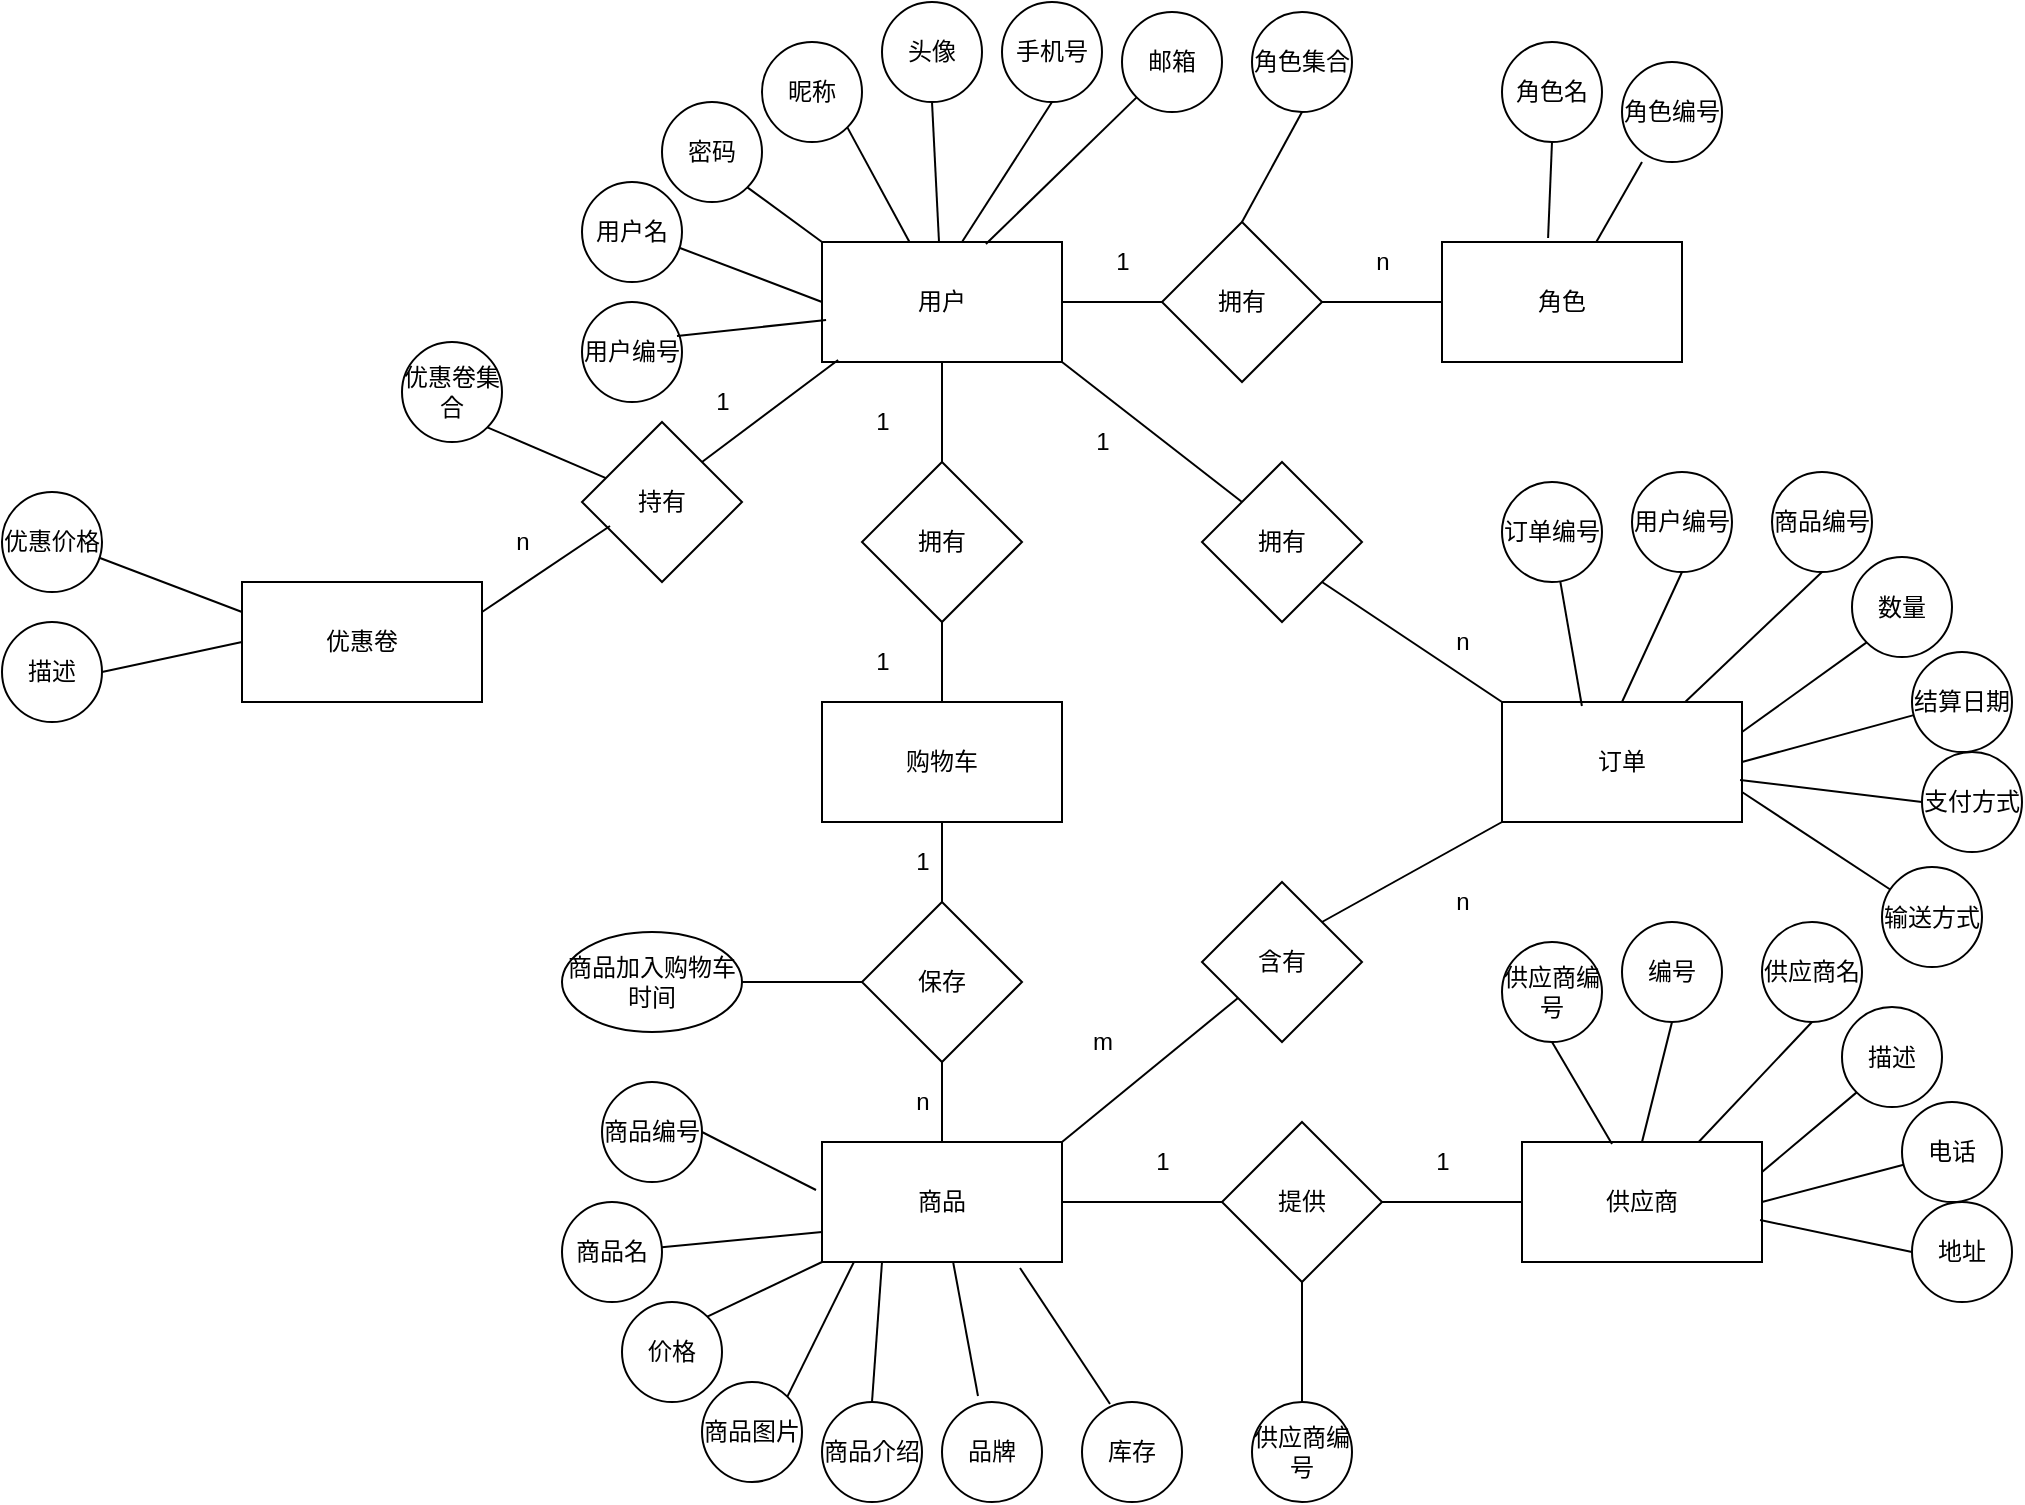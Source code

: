 <mxfile version="12.2.4" pages="1"><diagram id="3CTmntE-DnpAWbmtF1Go" name="Page-1"><mxGraphModel dx="1734" dy="1755" grid="1" gridSize="10" guides="1" tooltips="1" connect="1" arrows="1" fold="1" page="1" pageScale="1" pageWidth="850" pageHeight="1100" math="0" shadow="0"><root><mxCell id="0"/><mxCell id="1" parent="0"/><mxCell id="geHw8bZsLVADMoeQHqNQ-13" value="" style="edgeStyle=orthogonalEdgeStyle;rounded=0;orthogonalLoop=1;jettySize=auto;html=1;endArrow=none;endFill=0;" parent="1" source="geHw8bZsLVADMoeQHqNQ-2" target="geHw8bZsLVADMoeQHqNQ-12" edge="1"><mxGeometry relative="1" as="geometry"/></mxCell><mxCell id="geHw8bZsLVADMoeQHqNQ-2" value="用户" style="rounded=0;whiteSpace=wrap;html=1;" parent="1" vertex="1"><mxGeometry x="100" y="50" width="120" height="60" as="geometry"/></mxCell><mxCell id="geHw8bZsLVADMoeQHqNQ-3" value="角色" style="rounded=0;whiteSpace=wrap;html=1;" parent="1" vertex="1"><mxGeometry x="410" y="50" width="120" height="60" as="geometry"/></mxCell><mxCell id="geHw8bZsLVADMoeQHqNQ-9" value="" style="edgeStyle=orthogonalEdgeStyle;rounded=0;orthogonalLoop=1;jettySize=auto;html=1;endArrow=none;endFill=0;" parent="1" source="geHw8bZsLVADMoeQHqNQ-4" target="geHw8bZsLVADMoeQHqNQ-3" edge="1"><mxGeometry relative="1" as="geometry"/></mxCell><mxCell id="geHw8bZsLVADMoeQHqNQ-4" value="拥有" style="rhombus;whiteSpace=wrap;html=1;" parent="1" vertex="1"><mxGeometry x="270" y="40" width="80" height="80" as="geometry"/></mxCell><mxCell id="geHw8bZsLVADMoeQHqNQ-8" value="" style="endArrow=none;html=1;rounded=0;exitX=1;exitY=0.5;exitDx=0;exitDy=0;entryX=0;entryY=0.5;entryDx=0;entryDy=0;" parent="1" source="geHw8bZsLVADMoeQHqNQ-2" target="geHw8bZsLVADMoeQHqNQ-4" edge="1"><mxGeometry width="50" height="50" relative="1" as="geometry"><mxPoint x="230" y="140" as="sourcePoint"/><mxPoint x="280" y="90" as="targetPoint"/></mxGeometry></mxCell><mxCell id="geHw8bZsLVADMoeQHqNQ-10" value="1" style="text;html=1;align=center;verticalAlign=middle;resizable=0;points=[];autosize=1;strokeColor=none;fillColor=none;" parent="1" vertex="1"><mxGeometry x="240" y="50" width="20" height="20" as="geometry"/></mxCell><mxCell id="geHw8bZsLVADMoeQHqNQ-11" value="n" style="text;html=1;align=center;verticalAlign=middle;resizable=0;points=[];autosize=1;strokeColor=none;fillColor=none;" parent="1" vertex="1"><mxGeometry x="370" y="50" width="20" height="20" as="geometry"/></mxCell><mxCell id="geHw8bZsLVADMoeQHqNQ-16" value="" style="edgeStyle=orthogonalEdgeStyle;rounded=0;orthogonalLoop=1;jettySize=auto;html=1;endArrow=none;endFill=0;" parent="1" source="geHw8bZsLVADMoeQHqNQ-12" target="geHw8bZsLVADMoeQHqNQ-15" edge="1"><mxGeometry relative="1" as="geometry"/></mxCell><mxCell id="geHw8bZsLVADMoeQHqNQ-12" value="拥有" style="rhombus;whiteSpace=wrap;html=1;" parent="1" vertex="1"><mxGeometry x="120" y="160" width="80" height="80" as="geometry"/></mxCell><mxCell id="geHw8bZsLVADMoeQHqNQ-14" value="1" style="text;html=1;align=center;verticalAlign=middle;resizable=0;points=[];autosize=1;strokeColor=none;fillColor=none;" parent="1" vertex="1"><mxGeometry x="120" y="130" width="20" height="20" as="geometry"/></mxCell><mxCell id="geHw8bZsLVADMoeQHqNQ-19" value="" style="edgeStyle=orthogonalEdgeStyle;rounded=0;orthogonalLoop=1;jettySize=auto;html=1;endArrow=none;endFill=0;" parent="1" source="geHw8bZsLVADMoeQHqNQ-15" target="geHw8bZsLVADMoeQHqNQ-18" edge="1"><mxGeometry relative="1" as="geometry"/></mxCell><mxCell id="geHw8bZsLVADMoeQHqNQ-15" value="购物车" style="whiteSpace=wrap;html=1;" parent="1" vertex="1"><mxGeometry x="100" y="280" width="120" height="60" as="geometry"/></mxCell><mxCell id="geHw8bZsLVADMoeQHqNQ-17" value="1" style="text;html=1;align=center;verticalAlign=middle;resizable=0;points=[];autosize=1;strokeColor=none;fillColor=none;" parent="1" vertex="1"><mxGeometry x="120" y="250" width="20" height="20" as="geometry"/></mxCell><mxCell id="geHw8bZsLVADMoeQHqNQ-21" value="" style="edgeStyle=orthogonalEdgeStyle;rounded=0;orthogonalLoop=1;jettySize=auto;html=1;endArrow=none;endFill=0;" parent="1" source="geHw8bZsLVADMoeQHqNQ-18" target="geHw8bZsLVADMoeQHqNQ-20" edge="1"><mxGeometry relative="1" as="geometry"/></mxCell><mxCell id="geHw8bZsLVADMoeQHqNQ-18" value="保存" style="rhombus;whiteSpace=wrap;html=1;" parent="1" vertex="1"><mxGeometry x="120" y="380" width="80" height="80" as="geometry"/></mxCell><mxCell id="geHw8bZsLVADMoeQHqNQ-20" value="商品" style="whiteSpace=wrap;html=1;" parent="1" vertex="1"><mxGeometry x="100" y="500" width="120" height="60" as="geometry"/></mxCell><mxCell id="geHw8bZsLVADMoeQHqNQ-22" value="1" style="text;html=1;align=center;verticalAlign=middle;resizable=0;points=[];autosize=1;strokeColor=none;fillColor=none;" parent="1" vertex="1"><mxGeometry x="140" y="350" width="20" height="20" as="geometry"/></mxCell><mxCell id="geHw8bZsLVADMoeQHqNQ-23" value="n" style="text;html=1;align=center;verticalAlign=middle;resizable=0;points=[];autosize=1;strokeColor=none;fillColor=none;" parent="1" vertex="1"><mxGeometry x="140" y="470" width="20" height="20" as="geometry"/></mxCell><mxCell id="geHw8bZsLVADMoeQHqNQ-27" value="" style="edgeStyle=orthogonalEdgeStyle;rounded=0;orthogonalLoop=1;jettySize=auto;html=1;endArrow=none;endFill=0;" parent="1" source="geHw8bZsLVADMoeQHqNQ-24" target="geHw8bZsLVADMoeQHqNQ-20" edge="1"><mxGeometry relative="1" as="geometry"/></mxCell><mxCell id="geHw8bZsLVADMoeQHqNQ-119" value="" style="edgeStyle=orthogonalEdgeStyle;rounded=0;orthogonalLoop=1;jettySize=auto;html=1;endArrow=none;endFill=0;" parent="1" source="geHw8bZsLVADMoeQHqNQ-24" target="geHw8bZsLVADMoeQHqNQ-106" edge="1"><mxGeometry relative="1" as="geometry"/></mxCell><mxCell id="geHw8bZsLVADMoeQHqNQ-135" style="edgeStyle=orthogonalEdgeStyle;rounded=0;orthogonalLoop=1;jettySize=auto;html=1;exitX=0.5;exitY=1;exitDx=0;exitDy=0;entryX=0.5;entryY=0;entryDx=0;entryDy=0;endArrow=none;endFill=0;" parent="1" source="geHw8bZsLVADMoeQHqNQ-24" target="geHw8bZsLVADMoeQHqNQ-134" edge="1"><mxGeometry relative="1" as="geometry"/></mxCell><mxCell id="geHw8bZsLVADMoeQHqNQ-24" value="提供" style="rhombus;whiteSpace=wrap;html=1;" parent="1" vertex="1"><mxGeometry x="300" y="490" width="80" height="80" as="geometry"/></mxCell><mxCell id="geHw8bZsLVADMoeQHqNQ-28" value="1" style="text;html=1;align=center;verticalAlign=middle;resizable=0;points=[];autosize=1;strokeColor=none;fillColor=none;" parent="1" vertex="1"><mxGeometry x="260" y="500" width="20" height="20" as="geometry"/></mxCell><mxCell id="geHw8bZsLVADMoeQHqNQ-29" value="1" style="text;html=1;align=center;verticalAlign=middle;resizable=0;points=[];autosize=1;strokeColor=none;fillColor=none;" parent="1" vertex="1"><mxGeometry x="400" y="500" width="20" height="20" as="geometry"/></mxCell><mxCell id="geHw8bZsLVADMoeQHqNQ-30" value="订单" style="whiteSpace=wrap;html=1;" parent="1" vertex="1"><mxGeometry x="440" y="280" width="120" height="60" as="geometry"/></mxCell><mxCell id="geHw8bZsLVADMoeQHqNQ-31" value="拥有" style="rhombus;whiteSpace=wrap;html=1;" parent="1" vertex="1"><mxGeometry x="290" y="160" width="80" height="80" as="geometry"/></mxCell><mxCell id="geHw8bZsLVADMoeQHqNQ-34" value="" style="endArrow=none;html=1;rounded=0;entryX=0;entryY=0;entryDx=0;entryDy=0;exitX=1;exitY=1;exitDx=0;exitDy=0;" parent="1" source="geHw8bZsLVADMoeQHqNQ-31" target="geHw8bZsLVADMoeQHqNQ-30" edge="1"><mxGeometry width="50" height="50" relative="1" as="geometry"><mxPoint x="355" y="280" as="sourcePoint"/><mxPoint x="405" y="230" as="targetPoint"/></mxGeometry></mxCell><mxCell id="geHw8bZsLVADMoeQHqNQ-35" value="" style="endArrow=none;html=1;rounded=0;entryX=0;entryY=0;entryDx=0;entryDy=0;exitX=1;exitY=1;exitDx=0;exitDy=0;" parent="1" source="geHw8bZsLVADMoeQHqNQ-2" target="geHw8bZsLVADMoeQHqNQ-31" edge="1"><mxGeometry width="50" height="50" relative="1" as="geometry"><mxPoint x="220" y="180" as="sourcePoint"/><mxPoint x="270" y="130" as="targetPoint"/></mxGeometry></mxCell><mxCell id="geHw8bZsLVADMoeQHqNQ-36" value="1" style="text;html=1;align=center;verticalAlign=middle;resizable=0;points=[];autosize=1;strokeColor=none;fillColor=none;" parent="1" vertex="1"><mxGeometry x="230" y="140" width="20" height="20" as="geometry"/></mxCell><mxCell id="geHw8bZsLVADMoeQHqNQ-37" value="n" style="text;html=1;align=center;verticalAlign=middle;resizable=0;points=[];autosize=1;strokeColor=none;fillColor=none;" parent="1" vertex="1"><mxGeometry x="410" y="240" width="20" height="20" as="geometry"/></mxCell><mxCell id="geHw8bZsLVADMoeQHqNQ-38" value="含有" style="rhombus;whiteSpace=wrap;html=1;" parent="1" vertex="1"><mxGeometry x="290" y="370" width="80" height="80" as="geometry"/></mxCell><mxCell id="geHw8bZsLVADMoeQHqNQ-41" value="" style="endArrow=none;html=1;rounded=0;exitX=1;exitY=0;exitDx=0;exitDy=0;" parent="1" source="geHw8bZsLVADMoeQHqNQ-20" target="geHw8bZsLVADMoeQHqNQ-38" edge="1"><mxGeometry width="50" height="50" relative="1" as="geometry"><mxPoint x="200" y="490" as="sourcePoint"/><mxPoint x="250" y="440" as="targetPoint"/></mxGeometry></mxCell><mxCell id="geHw8bZsLVADMoeQHqNQ-42" value="" style="endArrow=none;html=1;rounded=0;entryX=0;entryY=1;entryDx=0;entryDy=0;exitX=1;exitY=0;exitDx=0;exitDy=0;" parent="1" source="geHw8bZsLVADMoeQHqNQ-38" target="geHw8bZsLVADMoeQHqNQ-30" edge="1"><mxGeometry width="50" height="50" relative="1" as="geometry"><mxPoint x="430" y="410" as="sourcePoint"/><mxPoint x="480" y="360" as="targetPoint"/></mxGeometry></mxCell><mxCell id="geHw8bZsLVADMoeQHqNQ-43" value="n" style="text;html=1;align=center;verticalAlign=middle;resizable=0;points=[];autosize=1;strokeColor=none;fillColor=none;" parent="1" vertex="1"><mxGeometry x="410" y="370" width="20" height="20" as="geometry"/></mxCell><mxCell id="geHw8bZsLVADMoeQHqNQ-44" value="m" style="text;html=1;align=center;verticalAlign=middle;resizable=0;points=[];autosize=1;strokeColor=none;fillColor=none;" parent="1" vertex="1"><mxGeometry x="225" y="440" width="30" height="20" as="geometry"/></mxCell><mxCell id="geHw8bZsLVADMoeQHqNQ-46" value="" style="edgeStyle=orthogonalEdgeStyle;rounded=0;orthogonalLoop=1;jettySize=auto;html=1;endArrow=none;endFill=0;" parent="1" source="geHw8bZsLVADMoeQHqNQ-45" target="geHw8bZsLVADMoeQHqNQ-18" edge="1"><mxGeometry relative="1" as="geometry"/></mxCell><mxCell id="geHw8bZsLVADMoeQHqNQ-45" value="商品加入购物车时间" style="ellipse;whiteSpace=wrap;html=1;" parent="1" vertex="1"><mxGeometry x="-30" y="395" width="90" height="50" as="geometry"/></mxCell><mxCell id="geHw8bZsLVADMoeQHqNQ-47" value="用户名" style="ellipse;whiteSpace=wrap;html=1;" parent="1" vertex="1"><mxGeometry x="-20" y="20" width="50" height="50" as="geometry"/></mxCell><mxCell id="geHw8bZsLVADMoeQHqNQ-51" value="密码" style="ellipse;whiteSpace=wrap;html=1;" parent="1" vertex="1"><mxGeometry x="20" y="-20" width="50" height="50" as="geometry"/></mxCell><mxCell id="geHw8bZsLVADMoeQHqNQ-53" value="" style="endArrow=none;html=1;rounded=0;entryX=1;entryY=1;entryDx=0;entryDy=0;exitX=0;exitY=0;exitDx=0;exitDy=0;" parent="1" source="geHw8bZsLVADMoeQHqNQ-2" target="geHw8bZsLVADMoeQHqNQ-51" edge="1"><mxGeometry width="50" height="50" relative="1" as="geometry"><mxPoint x="-10" y="140" as="sourcePoint"/><mxPoint x="40" y="90" as="targetPoint"/></mxGeometry></mxCell><mxCell id="geHw8bZsLVADMoeQHqNQ-54" value="昵称" style="ellipse;whiteSpace=wrap;html=1;" parent="1" vertex="1"><mxGeometry x="70" y="-50" width="50" height="50" as="geometry"/></mxCell><mxCell id="geHw8bZsLVADMoeQHqNQ-55" value="" style="endArrow=none;html=1;rounded=0;entryX=1;entryY=1;entryDx=0;entryDy=0;" parent="1" source="geHw8bZsLVADMoeQHqNQ-2" target="geHw8bZsLVADMoeQHqNQ-54" edge="1"><mxGeometry width="50" height="50" relative="1" as="geometry"><mxPoint x="225" y="30" as="sourcePoint"/><mxPoint x="165" y="70" as="targetPoint"/></mxGeometry></mxCell><mxCell id="geHw8bZsLVADMoeQHqNQ-56" value="头像" style="ellipse;whiteSpace=wrap;html=1;" parent="1" vertex="1"><mxGeometry x="130" y="-70" width="50" height="50" as="geometry"/></mxCell><mxCell id="geHw8bZsLVADMoeQHqNQ-57" value="" style="endArrow=none;html=1;rounded=0;entryX=0.5;entryY=1;entryDx=0;entryDy=0;" parent="1" source="geHw8bZsLVADMoeQHqNQ-2" target="geHw8bZsLVADMoeQHqNQ-56" edge="1"><mxGeometry width="50" height="50" relative="1" as="geometry"><mxPoint x="210" as="sourcePoint"/><mxPoint x="150" y="40" as="targetPoint"/></mxGeometry></mxCell><mxCell id="geHw8bZsLVADMoeQHqNQ-58" value="手机号" style="ellipse;whiteSpace=wrap;html=1;" parent="1" vertex="1"><mxGeometry x="190" y="-70" width="50" height="50" as="geometry"/></mxCell><mxCell id="geHw8bZsLVADMoeQHqNQ-59" value="" style="endArrow=none;html=1;rounded=0;entryX=0.5;entryY=1;entryDx=0;entryDy=0;" parent="1" target="geHw8bZsLVADMoeQHqNQ-58" edge="1"><mxGeometry width="50" height="50" relative="1" as="geometry"><mxPoint x="170" y="50" as="sourcePoint"/><mxPoint x="200" y="40" as="targetPoint"/><Array as="points"><mxPoint x="170" y="50"/></Array></mxGeometry></mxCell><mxCell id="geHw8bZsLVADMoeQHqNQ-60" value="邮箱" style="ellipse;whiteSpace=wrap;html=1;" parent="1" vertex="1"><mxGeometry x="250" y="-65" width="50" height="50" as="geometry"/></mxCell><mxCell id="geHw8bZsLVADMoeQHqNQ-61" value="" style="endArrow=none;html=1;rounded=0;entryX=0;entryY=1;entryDx=0;entryDy=0;exitX=0.683;exitY=0.017;exitDx=0;exitDy=0;exitPerimeter=0;" parent="1" source="geHw8bZsLVADMoeQHqNQ-2" target="geHw8bZsLVADMoeQHqNQ-60" edge="1"><mxGeometry width="50" height="50" relative="1" as="geometry"><mxPoint x="278.5" y="55" as="sourcePoint"/><mxPoint x="270" y="45" as="targetPoint"/></mxGeometry></mxCell><mxCell id="geHw8bZsLVADMoeQHqNQ-68" value="角色集合" style="ellipse;whiteSpace=wrap;html=1;" parent="1" vertex="1"><mxGeometry x="315" y="-65" width="50" height="50" as="geometry"/></mxCell><mxCell id="geHw8bZsLVADMoeQHqNQ-69" value="" style="endArrow=none;html=1;rounded=0;entryX=0.5;entryY=1;entryDx=0;entryDy=0;exitX=0.5;exitY=0;exitDx=0;exitDy=0;" parent="1" source="geHw8bZsLVADMoeQHqNQ-4" target="geHw8bZsLVADMoeQHqNQ-68" edge="1"><mxGeometry width="50" height="50" relative="1" as="geometry"><mxPoint x="358.5" y="55" as="sourcePoint"/><mxPoint x="350" y="45" as="targetPoint"/></mxGeometry></mxCell><mxCell id="geHw8bZsLVADMoeQHqNQ-70" value="优惠卷" style="whiteSpace=wrap;html=1;" parent="1" vertex="1"><mxGeometry x="-190" y="220" width="120" height="60" as="geometry"/></mxCell><mxCell id="geHw8bZsLVADMoeQHqNQ-71" value="持有" style="rhombus;whiteSpace=wrap;html=1;" parent="1" vertex="1"><mxGeometry x="-20" y="140" width="80" height="80" as="geometry"/></mxCell><mxCell id="geHw8bZsLVADMoeQHqNQ-73" value="" style="endArrow=none;html=1;rounded=0;entryX=0.067;entryY=0.983;entryDx=0;entryDy=0;entryPerimeter=0;exitX=1;exitY=0;exitDx=0;exitDy=0;" parent="1" source="geHw8bZsLVADMoeQHqNQ-71" target="geHw8bZsLVADMoeQHqNQ-2" edge="1"><mxGeometry width="50" height="50" relative="1" as="geometry"><mxPoint x="40" y="190" as="sourcePoint"/><mxPoint x="90" y="140" as="targetPoint"/></mxGeometry></mxCell><mxCell id="geHw8bZsLVADMoeQHqNQ-74" value="" style="endArrow=none;html=1;rounded=0;entryX=0.175;entryY=0.65;entryDx=0;entryDy=0;entryPerimeter=0;exitX=1;exitY=0.25;exitDx=0;exitDy=0;" parent="1" source="geHw8bZsLVADMoeQHqNQ-70" target="geHw8bZsLVADMoeQHqNQ-71" edge="1"><mxGeometry width="50" height="50" relative="1" as="geometry"><mxPoint x="-30" y="230" as="sourcePoint"/><mxPoint x="20" y="180" as="targetPoint"/></mxGeometry></mxCell><mxCell id="geHw8bZsLVADMoeQHqNQ-75" value="1" style="text;html=1;align=center;verticalAlign=middle;resizable=0;points=[];autosize=1;strokeColor=none;fillColor=none;" parent="1" vertex="1"><mxGeometry x="40" y="120" width="20" height="20" as="geometry"/></mxCell><mxCell id="geHw8bZsLVADMoeQHqNQ-76" value="n" style="text;html=1;align=center;verticalAlign=middle;resizable=0;points=[];autosize=1;strokeColor=none;fillColor=none;" parent="1" vertex="1"><mxGeometry x="-60" y="190" width="20" height="20" as="geometry"/></mxCell><mxCell id="geHw8bZsLVADMoeQHqNQ-77" value="角色名" style="ellipse;whiteSpace=wrap;html=1;" parent="1" vertex="1"><mxGeometry x="440.0" y="-50" width="50" height="50" as="geometry"/></mxCell><mxCell id="geHw8bZsLVADMoeQHqNQ-78" value="" style="endArrow=none;html=1;rounded=0;entryX=0.5;entryY=1;entryDx=0;entryDy=0;exitX=0.442;exitY=-0.033;exitDx=0;exitDy=0;exitPerimeter=0;" parent="1" source="geHw8bZsLVADMoeQHqNQ-3" target="geHw8bZsLVADMoeQHqNQ-77" edge="1"><mxGeometry width="50" height="50" relative="1" as="geometry"><mxPoint x="471" y="51" as="sourcePoint"/><mxPoint x="514.02" y="40" as="targetPoint"/></mxGeometry></mxCell><mxCell id="geHw8bZsLVADMoeQHqNQ-81" value="用户编号" style="ellipse;whiteSpace=wrap;html=1;" parent="1" vertex="1"><mxGeometry x="505" y="165" width="50" height="50" as="geometry"/></mxCell><mxCell id="geHw8bZsLVADMoeQHqNQ-82" value="" style="endArrow=none;html=1;rounded=0;entryX=0.5;entryY=1;entryDx=0;entryDy=0;exitX=0.5;exitY=0;exitDx=0;exitDy=0;" parent="1" source="geHw8bZsLVADMoeQHqNQ-30" target="geHw8bZsLVADMoeQHqNQ-81" edge="1"><mxGeometry width="50" height="50" relative="1" as="geometry"><mxPoint x="490" y="280" as="sourcePoint"/><mxPoint x="540" y="275" as="targetPoint"/></mxGeometry></mxCell><mxCell id="geHw8bZsLVADMoeQHqNQ-83" value="商品编号" style="ellipse;whiteSpace=wrap;html=1;" parent="1" vertex="1"><mxGeometry x="575" y="165" width="50" height="50" as="geometry"/></mxCell><mxCell id="geHw8bZsLVADMoeQHqNQ-84" value="" style="endArrow=none;html=1;rounded=0;entryX=0.5;entryY=1;entryDx=0;entryDy=0;" parent="1" source="geHw8bZsLVADMoeQHqNQ-30" target="geHw8bZsLVADMoeQHqNQ-83" edge="1"><mxGeometry width="50" height="50" relative="1" as="geometry"><mxPoint x="570" y="280" as="sourcePoint"/><mxPoint x="610" y="275" as="targetPoint"/></mxGeometry></mxCell><mxCell id="geHw8bZsLVADMoeQHqNQ-85" value="数量" style="ellipse;whiteSpace=wrap;html=1;" parent="1" vertex="1"><mxGeometry x="615" y="207.5" width="50" height="50" as="geometry"/></mxCell><mxCell id="geHw8bZsLVADMoeQHqNQ-86" value="" style="endArrow=none;html=1;rounded=0;entryX=0;entryY=1;entryDx=0;entryDy=0;exitX=1;exitY=0.25;exitDx=0;exitDy=0;" parent="1" source="geHw8bZsLVADMoeQHqNQ-30" target="geHw8bZsLVADMoeQHqNQ-85" edge="1"><mxGeometry width="50" height="50" relative="1" as="geometry"><mxPoint x="560" y="292.5" as="sourcePoint"/><mxPoint x="650" y="317.5" as="targetPoint"/></mxGeometry></mxCell><mxCell id="geHw8bZsLVADMoeQHqNQ-87" value="结算日期" style="ellipse;whiteSpace=wrap;html=1;" parent="1" vertex="1"><mxGeometry x="645" y="255" width="50" height="50" as="geometry"/></mxCell><mxCell id="geHw8bZsLVADMoeQHqNQ-88" value="" style="endArrow=none;html=1;rounded=0;exitX=1;exitY=0.5;exitDx=0;exitDy=0;" parent="1" source="geHw8bZsLVADMoeQHqNQ-30" target="geHw8bZsLVADMoeQHqNQ-87" edge="1"><mxGeometry width="50" height="50" relative="1" as="geometry"><mxPoint x="640" y="370" as="sourcePoint"/><mxPoint x="680" y="365" as="targetPoint"/></mxGeometry></mxCell><mxCell id="geHw8bZsLVADMoeQHqNQ-89" value="支付方式" style="ellipse;whiteSpace=wrap;html=1;" parent="1" vertex="1"><mxGeometry x="650" y="305" width="50" height="50" as="geometry"/></mxCell><mxCell id="geHw8bZsLVADMoeQHqNQ-90" value="" style="endArrow=none;html=1;rounded=0;entryX=0;entryY=0.5;entryDx=0;entryDy=0;exitX=0.992;exitY=0.65;exitDx=0;exitDy=0;exitPerimeter=0;" parent="1" source="geHw8bZsLVADMoeQHqNQ-30" target="geHw8bZsLVADMoeQHqNQ-89" edge="1"><mxGeometry width="50" height="50" relative="1" as="geometry"><mxPoint x="560" y="330" as="sourcePoint"/><mxPoint x="685" y="415" as="targetPoint"/></mxGeometry></mxCell><mxCell id="geHw8bZsLVADMoeQHqNQ-91" value="输送方式" style="ellipse;whiteSpace=wrap;html=1;" parent="1" vertex="1"><mxGeometry x="630" y="362.5" width="50" height="50" as="geometry"/></mxCell><mxCell id="geHw8bZsLVADMoeQHqNQ-92" value="" style="endArrow=none;html=1;rounded=0;exitX=1;exitY=0.75;exitDx=0;exitDy=0;" parent="1" source="geHw8bZsLVADMoeQHqNQ-30" target="geHw8bZsLVADMoeQHqNQ-91" edge="1"><mxGeometry width="50" height="50" relative="1" as="geometry"><mxPoint x="625" y="477.5" as="sourcePoint"/><mxPoint x="665" y="472.5" as="targetPoint"/></mxGeometry></mxCell><mxCell id="geHw8bZsLVADMoeQHqNQ-106" value="供应商" style="whiteSpace=wrap;html=1;" parent="1" vertex="1"><mxGeometry x="450" y="500" width="120" height="60" as="geometry"/></mxCell><mxCell id="geHw8bZsLVADMoeQHqNQ-107" value="编号" style="ellipse;whiteSpace=wrap;html=1;" parent="1" vertex="1"><mxGeometry x="500" y="390" width="50" height="50" as="geometry"/></mxCell><mxCell id="geHw8bZsLVADMoeQHqNQ-108" value="" style="endArrow=none;html=1;rounded=0;entryX=0.5;entryY=1;entryDx=0;entryDy=0;exitX=0.5;exitY=0;exitDx=0;exitDy=0;" parent="1" source="geHw8bZsLVADMoeQHqNQ-106" target="geHw8bZsLVADMoeQHqNQ-107" edge="1"><mxGeometry width="50" height="50" relative="1" as="geometry"><mxPoint x="485" y="505" as="sourcePoint"/><mxPoint x="535" y="500" as="targetPoint"/></mxGeometry></mxCell><mxCell id="geHw8bZsLVADMoeQHqNQ-109" value="供应商名" style="ellipse;whiteSpace=wrap;html=1;" parent="1" vertex="1"><mxGeometry x="570" y="390" width="50" height="50" as="geometry"/></mxCell><mxCell id="geHw8bZsLVADMoeQHqNQ-110" value="" style="endArrow=none;html=1;rounded=0;entryX=0.5;entryY=1;entryDx=0;entryDy=0;" parent="1" source="geHw8bZsLVADMoeQHqNQ-106" target="geHw8bZsLVADMoeQHqNQ-109" edge="1"><mxGeometry width="50" height="50" relative="1" as="geometry"><mxPoint x="565" y="505" as="sourcePoint"/><mxPoint x="605" y="500" as="targetPoint"/></mxGeometry></mxCell><mxCell id="geHw8bZsLVADMoeQHqNQ-111" value="描述" style="ellipse;whiteSpace=wrap;html=1;" parent="1" vertex="1"><mxGeometry x="610" y="432.5" width="50" height="50" as="geometry"/></mxCell><mxCell id="geHw8bZsLVADMoeQHqNQ-112" value="" style="endArrow=none;html=1;rounded=0;entryX=0;entryY=1;entryDx=0;entryDy=0;exitX=1;exitY=0.25;exitDx=0;exitDy=0;" parent="1" source="geHw8bZsLVADMoeQHqNQ-106" target="geHw8bZsLVADMoeQHqNQ-111" edge="1"><mxGeometry width="50" height="50" relative="1" as="geometry"><mxPoint x="555" y="517.5" as="sourcePoint"/><mxPoint x="645" y="542.5" as="targetPoint"/></mxGeometry></mxCell><mxCell id="geHw8bZsLVADMoeQHqNQ-113" value="电话" style="ellipse;whiteSpace=wrap;html=1;" parent="1" vertex="1"><mxGeometry x="640" y="480" width="50" height="50" as="geometry"/></mxCell><mxCell id="geHw8bZsLVADMoeQHqNQ-114" value="" style="endArrow=none;html=1;rounded=0;exitX=1;exitY=0.5;exitDx=0;exitDy=0;" parent="1" source="geHw8bZsLVADMoeQHqNQ-106" target="geHw8bZsLVADMoeQHqNQ-113" edge="1"><mxGeometry width="50" height="50" relative="1" as="geometry"><mxPoint x="635" y="595" as="sourcePoint"/><mxPoint x="675" y="590" as="targetPoint"/></mxGeometry></mxCell><mxCell id="geHw8bZsLVADMoeQHqNQ-115" value="地址" style="ellipse;whiteSpace=wrap;html=1;" parent="1" vertex="1"><mxGeometry x="645" y="530" width="50" height="50" as="geometry"/></mxCell><mxCell id="geHw8bZsLVADMoeQHqNQ-116" value="" style="endArrow=none;html=1;rounded=0;entryX=0;entryY=0.5;entryDx=0;entryDy=0;exitX=0.992;exitY=0.65;exitDx=0;exitDy=0;exitPerimeter=0;" parent="1" source="geHw8bZsLVADMoeQHqNQ-106" target="geHw8bZsLVADMoeQHqNQ-115" edge="1"><mxGeometry width="50" height="50" relative="1" as="geometry"><mxPoint x="555" y="555" as="sourcePoint"/><mxPoint x="680" y="640" as="targetPoint"/></mxGeometry></mxCell><mxCell id="geHw8bZsLVADMoeQHqNQ-121" value="商品名" style="ellipse;whiteSpace=wrap;html=1;" parent="1" vertex="1"><mxGeometry x="-30" y="530" width="50" height="50" as="geometry"/></mxCell><mxCell id="geHw8bZsLVADMoeQHqNQ-122" value="价格" style="ellipse;whiteSpace=wrap;html=1;" parent="1" vertex="1"><mxGeometry y="580" width="50" height="50" as="geometry"/></mxCell><mxCell id="geHw8bZsLVADMoeQHqNQ-124" value="" style="endArrow=none;html=1;rounded=0;entryX=0;entryY=1;entryDx=0;entryDy=0;exitX=1;exitY=0;exitDx=0;exitDy=0;" parent="1" source="geHw8bZsLVADMoeQHqNQ-122" target="geHw8bZsLVADMoeQHqNQ-20" edge="1"><mxGeometry width="50" height="50" relative="1" as="geometry"><mxPoint x="70" y="630" as="sourcePoint"/><mxPoint x="120" y="580" as="targetPoint"/></mxGeometry></mxCell><mxCell id="geHw8bZsLVADMoeQHqNQ-125" value="商品图片" style="ellipse;whiteSpace=wrap;html=1;" parent="1" vertex="1"><mxGeometry x="40" y="620" width="50" height="50" as="geometry"/></mxCell><mxCell id="geHw8bZsLVADMoeQHqNQ-126" value="" style="endArrow=none;html=1;rounded=0;entryX=0.133;entryY=1;entryDx=0;entryDy=0;exitX=1;exitY=0;exitDx=0;exitDy=0;entryPerimeter=0;" parent="1" source="geHw8bZsLVADMoeQHqNQ-125" target="geHw8bZsLVADMoeQHqNQ-20" edge="1"><mxGeometry width="50" height="50" relative="1" as="geometry"><mxPoint x="120" y="660" as="sourcePoint"/><mxPoint x="150" y="590" as="targetPoint"/></mxGeometry></mxCell><mxCell id="geHw8bZsLVADMoeQHqNQ-127" value="商品介绍" style="ellipse;whiteSpace=wrap;html=1;" parent="1" vertex="1"><mxGeometry x="100" y="630" width="50" height="50" as="geometry"/></mxCell><mxCell id="geHw8bZsLVADMoeQHqNQ-128" value="" style="endArrow=none;html=1;rounded=0;exitX=0.5;exitY=0;exitDx=0;exitDy=0;entryX=0.25;entryY=1;entryDx=0;entryDy=0;" parent="1" source="geHw8bZsLVADMoeQHqNQ-127" target="geHw8bZsLVADMoeQHqNQ-20" edge="1"><mxGeometry width="50" height="50" relative="1" as="geometry"><mxPoint x="170" y="670" as="sourcePoint"/><mxPoint x="200" y="600" as="targetPoint"/></mxGeometry></mxCell><mxCell id="geHw8bZsLVADMoeQHqNQ-129" value="品牌" style="ellipse;whiteSpace=wrap;html=1;" parent="1" vertex="1"><mxGeometry x="160" y="630" width="50" height="50" as="geometry"/></mxCell><mxCell id="geHw8bZsLVADMoeQHqNQ-130" value="" style="endArrow=none;html=1;rounded=0;exitX=0.36;exitY=-0.06;exitDx=0;exitDy=0;exitPerimeter=0;" parent="1" source="geHw8bZsLVADMoeQHqNQ-129" target="geHw8bZsLVADMoeQHqNQ-20" edge="1"><mxGeometry width="50" height="50" relative="1" as="geometry"><mxPoint x="230" y="670" as="sourcePoint"/><mxPoint x="260" y="600" as="targetPoint"/></mxGeometry></mxCell><mxCell id="geHw8bZsLVADMoeQHqNQ-131" value="库存" style="ellipse;whiteSpace=wrap;html=1;" parent="1" vertex="1"><mxGeometry x="230" y="630" width="50" height="50" as="geometry"/></mxCell><mxCell id="geHw8bZsLVADMoeQHqNQ-132" value="" style="endArrow=none;html=1;rounded=0;entryX=0.825;entryY=1.05;entryDx=0;entryDy=0;exitX=0.28;exitY=0.02;exitDx=0;exitDy=0;entryPerimeter=0;exitPerimeter=0;" parent="1" source="geHw8bZsLVADMoeQHqNQ-131" target="geHw8bZsLVADMoeQHqNQ-20" edge="1"><mxGeometry width="50" height="50" relative="1" as="geometry"><mxPoint x="300" y="680" as="sourcePoint"/><mxPoint x="200" y="550" as="targetPoint"/></mxGeometry></mxCell><mxCell id="geHw8bZsLVADMoeQHqNQ-134" value="供应商编号" style="ellipse;whiteSpace=wrap;html=1;" parent="1" vertex="1"><mxGeometry x="315" y="630" width="50" height="50" as="geometry"/></mxCell><mxCell id="geHw8bZsLVADMoeQHqNQ-136" value="" style="endArrow=none;html=1;rounded=0;entryX=0.98;entryY=0.66;entryDx=0;entryDy=0;entryPerimeter=0;exitX=0;exitY=0.5;exitDx=0;exitDy=0;" parent="1" source="geHw8bZsLVADMoeQHqNQ-2" target="geHw8bZsLVADMoeQHqNQ-47" edge="1"><mxGeometry width="50" height="50" relative="1" as="geometry"><mxPoint x="90" y="200" as="sourcePoint"/><mxPoint x="140" y="150" as="targetPoint"/></mxGeometry></mxCell><mxCell id="geHw8bZsLVADMoeQHqNQ-138" value="角色编号" style="ellipse;whiteSpace=wrap;html=1;" parent="1" vertex="1"><mxGeometry x="500.0" y="-40" width="50" height="50" as="geometry"/></mxCell><mxCell id="geHw8bZsLVADMoeQHqNQ-139" value="" style="endArrow=none;html=1;rounded=0;entryX=0.2;entryY=1;entryDx=0;entryDy=0;entryPerimeter=0;" parent="1" source="geHw8bZsLVADMoeQHqNQ-3" target="geHw8bZsLVADMoeQHqNQ-138" edge="1"><mxGeometry width="50" height="50" relative="1" as="geometry"><mxPoint x="170" y="190" as="sourcePoint"/><mxPoint x="220" y="140" as="targetPoint"/></mxGeometry></mxCell><mxCell id="geHw8bZsLVADMoeQHqNQ-140" value="优惠价格" style="ellipse;whiteSpace=wrap;html=1;" parent="1" vertex="1"><mxGeometry x="-310" y="175" width="50" height="50" as="geometry"/></mxCell><mxCell id="geHw8bZsLVADMoeQHqNQ-142" value="" style="endArrow=none;html=1;rounded=0;entryX=0.98;entryY=0.66;entryDx=0;entryDy=0;entryPerimeter=0;exitX=0;exitY=0.25;exitDx=0;exitDy=0;" parent="1" source="geHw8bZsLVADMoeQHqNQ-70" target="geHw8bZsLVADMoeQHqNQ-140" edge="1"><mxGeometry width="50" height="50" relative="1" as="geometry"><mxPoint x="-195" y="225" as="sourcePoint"/><mxPoint x="-155" y="295" as="targetPoint"/></mxGeometry></mxCell><mxCell id="geHw8bZsLVADMoeQHqNQ-143" value="描述" style="ellipse;whiteSpace=wrap;html=1;" parent="1" vertex="1"><mxGeometry x="-310" y="240" width="50" height="50" as="geometry"/></mxCell><mxCell id="geHw8bZsLVADMoeQHqNQ-144" value="" style="endArrow=none;html=1;rounded=0;entryX=1;entryY=0.5;entryDx=0;entryDy=0;exitX=0;exitY=0.5;exitDx=0;exitDy=0;" parent="1" source="geHw8bZsLVADMoeQHqNQ-70" target="geHw8bZsLVADMoeQHqNQ-143" edge="1"><mxGeometry width="50" height="50" relative="1" as="geometry"><mxPoint x="-195" y="290.0" as="sourcePoint"/><mxPoint x="-155" y="360" as="targetPoint"/></mxGeometry></mxCell><mxCell id="geHw8bZsLVADMoeQHqNQ-147" value="优惠卷集合" style="ellipse;whiteSpace=wrap;html=1;" parent="1" vertex="1"><mxGeometry x="-110" y="100" width="50" height="50" as="geometry"/></mxCell><mxCell id="geHw8bZsLVADMoeQHqNQ-149" value="" style="endArrow=none;html=1;rounded=0;entryX=1;entryY=1;entryDx=0;entryDy=0;" parent="1" source="geHw8bZsLVADMoeQHqNQ-71" target="geHw8bZsLVADMoeQHqNQ-147" edge="1"><mxGeometry width="50" height="50" relative="1" as="geometry"><mxPoint x="70" y="180" as="sourcePoint"/><mxPoint x="120" y="130" as="targetPoint"/></mxGeometry></mxCell><mxCell id="geHw8bZsLVADMoeQHqNQ-150" value="用户编号" style="ellipse;whiteSpace=wrap;html=1;" parent="1" vertex="1"><mxGeometry x="-20" y="80" width="50" height="50" as="geometry"/></mxCell><mxCell id="geHw8bZsLVADMoeQHqNQ-151" value="" style="endArrow=none;html=1;rounded=0;entryX=0.95;entryY=0.34;entryDx=0;entryDy=0;entryPerimeter=0;exitX=0.017;exitY=0.65;exitDx=0;exitDy=0;exitPerimeter=0;" parent="1" source="geHw8bZsLVADMoeQHqNQ-2" target="geHw8bZsLVADMoeQHqNQ-150" edge="1"><mxGeometry width="50" height="50" relative="1" as="geometry"><mxPoint x="77.5" y="130" as="sourcePoint"/><mxPoint x="117.5" y="200" as="targetPoint"/></mxGeometry></mxCell><mxCell id="geHw8bZsLVADMoeQHqNQ-153" value="商品编号" style="ellipse;whiteSpace=wrap;html=1;" parent="1" vertex="1"><mxGeometry x="-10" y="470" width="50" height="50" as="geometry"/></mxCell><mxCell id="geHw8bZsLVADMoeQHqNQ-154" value="" style="endArrow=none;html=1;rounded=0;entryX=0;entryY=0.75;entryDx=0;entryDy=0;" parent="1" source="geHw8bZsLVADMoeQHqNQ-121" target="geHw8bZsLVADMoeQHqNQ-20" edge="1"><mxGeometry width="50" height="50" relative="1" as="geometry"><mxPoint x="20" y="600" as="sourcePoint"/><mxPoint x="70" y="550" as="targetPoint"/></mxGeometry></mxCell><mxCell id="geHw8bZsLVADMoeQHqNQ-155" value="" style="endArrow=none;html=1;rounded=0;entryX=1;entryY=0.5;entryDx=0;entryDy=0;exitX=-0.025;exitY=0.4;exitDx=0;exitDy=0;exitPerimeter=0;" parent="1" source="geHw8bZsLVADMoeQHqNQ-20" target="geHw8bZsLVADMoeQHqNQ-153" edge="1"><mxGeometry width="50" height="50" relative="1" as="geometry"><mxPoint x="160" y="440" as="sourcePoint"/><mxPoint x="210" y="390" as="targetPoint"/></mxGeometry></mxCell><mxCell id="geHw8bZsLVADMoeQHqNQ-157" value="供应商编号" style="ellipse;whiteSpace=wrap;html=1;" parent="1" vertex="1"><mxGeometry x="440" y="400" width="50" height="50" as="geometry"/></mxCell><mxCell id="geHw8bZsLVADMoeQHqNQ-158" value="" style="endArrow=none;html=1;rounded=0;entryX=0.5;entryY=1;entryDx=0;entryDy=0;exitX=0.375;exitY=0.017;exitDx=0;exitDy=0;exitPerimeter=0;" parent="1" source="geHw8bZsLVADMoeQHqNQ-106" target="geHw8bZsLVADMoeQHqNQ-157" edge="1"><mxGeometry width="50" height="50" relative="1" as="geometry"><mxPoint x="380" y="540" as="sourcePoint"/><mxPoint x="430" y="490" as="targetPoint"/></mxGeometry></mxCell><mxCell id="geHw8bZsLVADMoeQHqNQ-159" value="订单编号" style="ellipse;whiteSpace=wrap;html=1;" parent="1" vertex="1"><mxGeometry x="440" y="170" width="50" height="50" as="geometry"/></mxCell><mxCell id="geHw8bZsLVADMoeQHqNQ-160" value="" style="endArrow=none;html=1;rounded=0;exitX=0.333;exitY=0.033;exitDx=0;exitDy=0;exitPerimeter=0;" parent="1" source="geHw8bZsLVADMoeQHqNQ-30" target="geHw8bZsLVADMoeQHqNQ-159" edge="1"><mxGeometry width="50" height="50" relative="1" as="geometry"><mxPoint x="290" y="340" as="sourcePoint"/><mxPoint x="340" y="290" as="targetPoint"/></mxGeometry></mxCell></root></mxGraphModel></diagram></mxfile>
